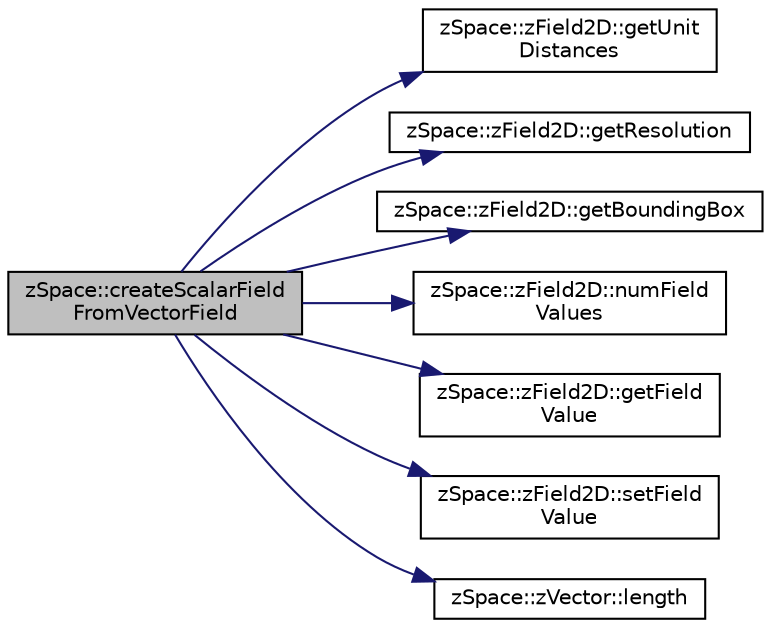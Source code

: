 digraph "zSpace::createScalarFieldFromVectorField"
{
 // LATEX_PDF_SIZE
  edge [fontname="Helvetica",fontsize="10",labelfontname="Helvetica",labelfontsize="10"];
  node [fontname="Helvetica",fontsize="10",shape=record];
  rankdir="LR";
  Node71 [label="zSpace::createScalarField\lFromVectorField",height=0.2,width=0.4,color="black", fillcolor="grey75", style="filled", fontcolor="black",tooltip="This method creates a scalar field from the input vector field."];
  Node71 -> Node72 [color="midnightblue",fontsize="10",style="solid",fontname="Helvetica"];
  Node72 [label="zSpace::zField2D::getUnit\lDistances",height=0.2,width=0.4,color="black", fillcolor="white", style="filled",URL="$classz_space_1_1z_field2_d.html#ab590568f512f105d15af28c67cbcc3ed",tooltip="This method gets the unit distances of the field."];
  Node71 -> Node73 [color="midnightblue",fontsize="10",style="solid",fontname="Helvetica"];
  Node73 [label="zSpace::zField2D::getResolution",height=0.2,width=0.4,color="black", fillcolor="white", style="filled",URL="$classz_space_1_1z_field2_d.html#aed9865d37d4b2c47e44977b0d5e66ddc",tooltip="This method gets the unit distances of the field."];
  Node71 -> Node74 [color="midnightblue",fontsize="10",style="solid",fontname="Helvetica"];
  Node74 [label="zSpace::zField2D::getBoundingBox",height=0.2,width=0.4,color="black", fillcolor="white", style="filled",URL="$classz_space_1_1z_field2_d.html#aec18cdb580199ce1802e5529ab4da29a",tooltip="This method gets the bounds of the field."];
  Node71 -> Node75 [color="midnightblue",fontsize="10",style="solid",fontname="Helvetica"];
  Node75 [label="zSpace::zField2D::numField\lValues",height=0.2,width=0.4,color="black", fillcolor="white", style="filled",URL="$classz_space_1_1z_field2_d.html#a016f4370845267e4126827df88caf492",tooltip="This method retruns the number of scalars in the field."];
  Node71 -> Node76 [color="midnightblue",fontsize="10",style="solid",fontname="Helvetica"];
  Node76 [label="zSpace::zField2D::getField\lValue",height=0.2,width=0.4,color="black", fillcolor="white", style="filled",URL="$classz_space_1_1z_field2_d.html#a8e932d459482ba0ebd71763a874d5997",tooltip="This method gets the value of the field at the input index."];
  Node71 -> Node77 [color="midnightblue",fontsize="10",style="solid",fontname="Helvetica"];
  Node77 [label="zSpace::zField2D::setField\lValue",height=0.2,width=0.4,color="black", fillcolor="white", style="filled",URL="$classz_space_1_1z_field2_d.html#af5d518e9d615527f99de36bf915b28b2",tooltip="This method sets the value of the field at the input index."];
  Node71 -> Node78 [color="midnightblue",fontsize="10",style="solid",fontname="Helvetica"];
  Node78 [label="zSpace::zVector::length",height=0.2,width=0.4,color="black", fillcolor="white", style="filled",URL="$classz_space_1_1z_vector.html#aa3e1fd350f48b30428f95e716a4e3400",tooltip="This method returns the magnitude/length of the zVector."];
}
